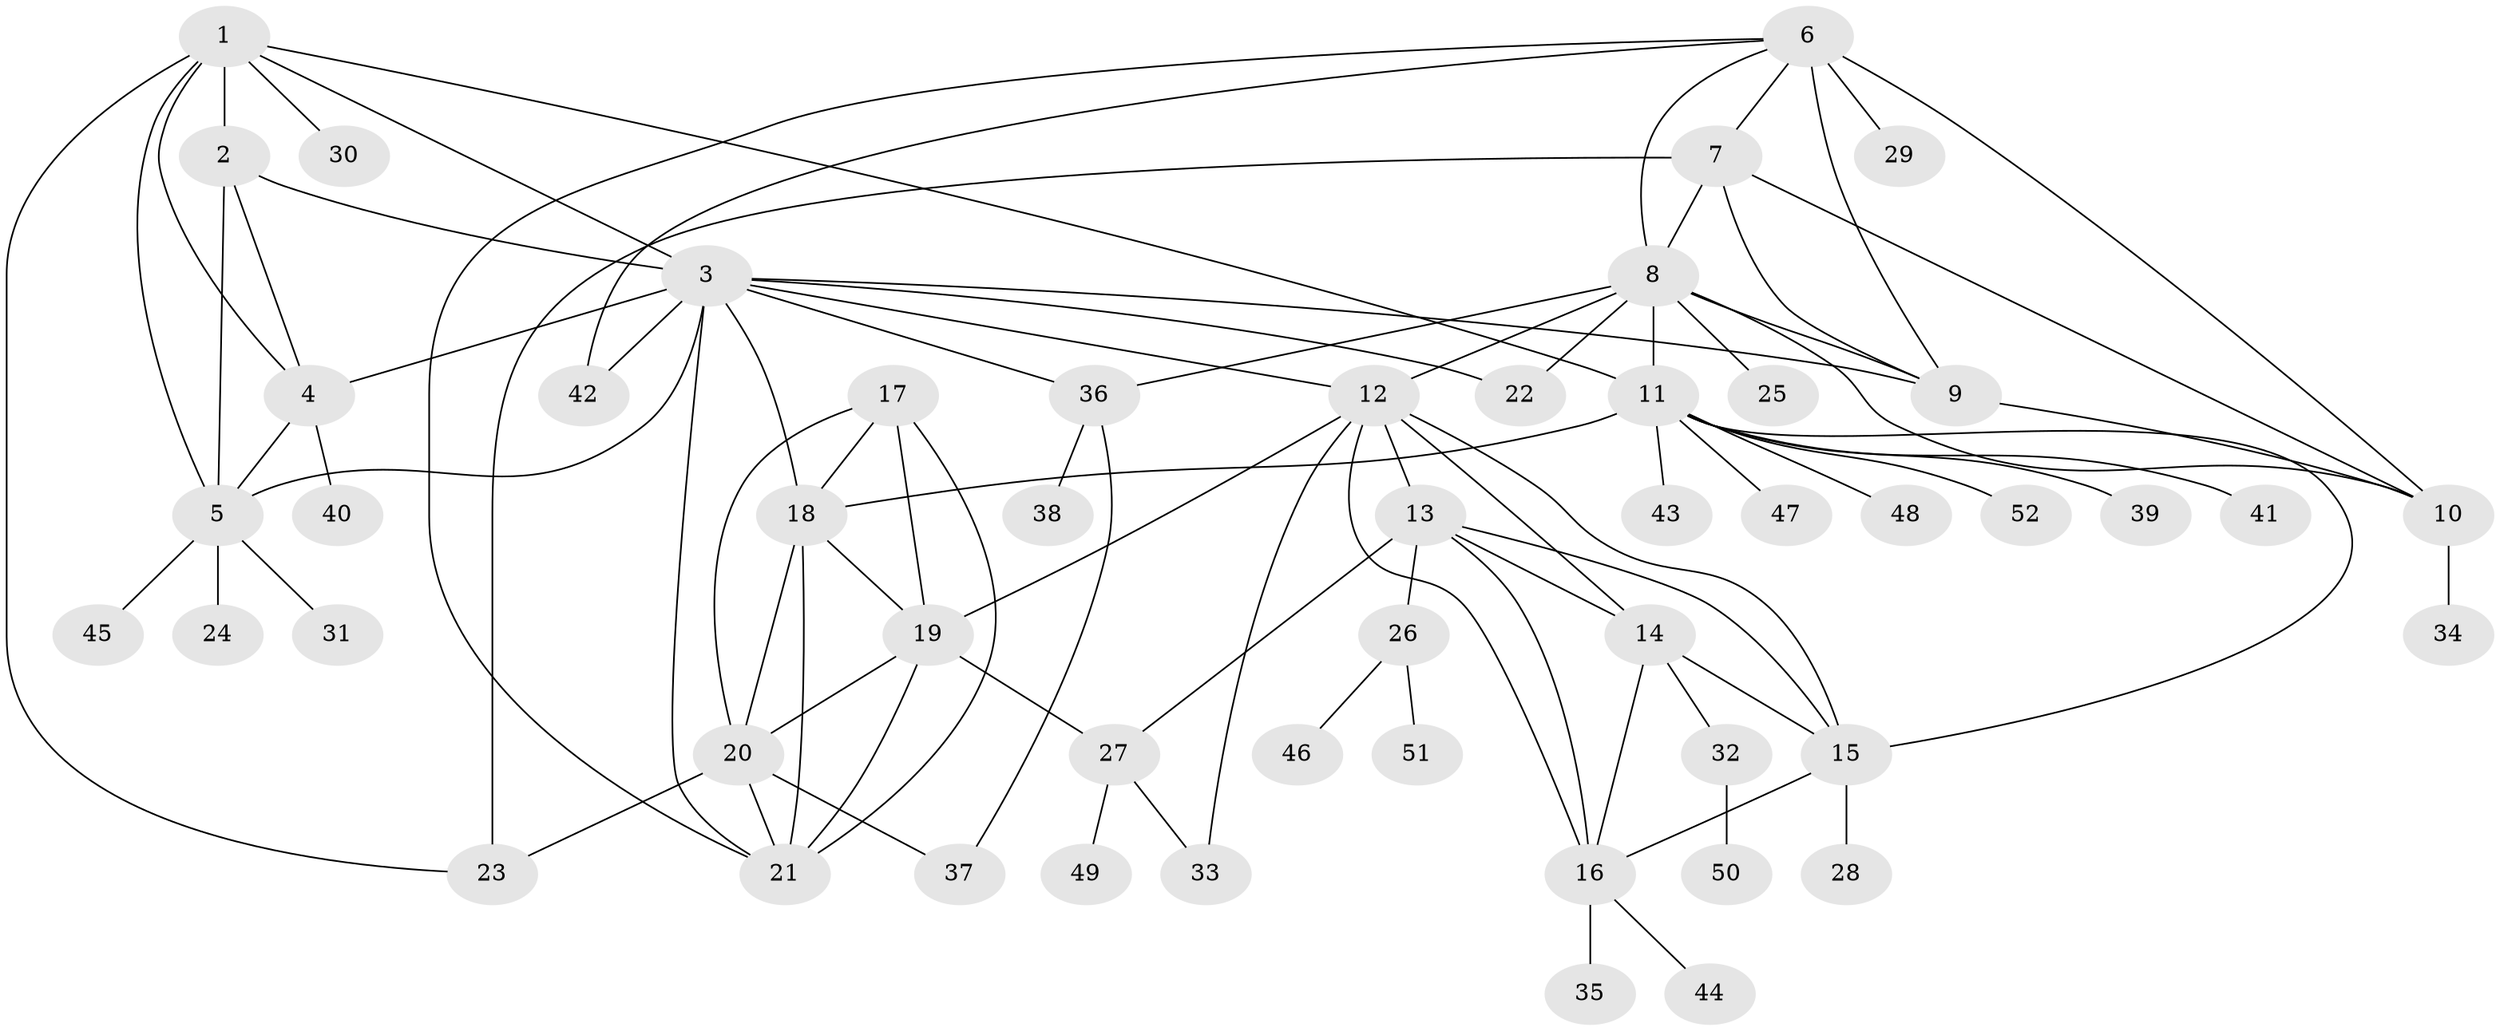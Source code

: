 // original degree distribution, {8: 0.02912621359223301, 6: 0.04854368932038835, 9: 0.038834951456310676, 10: 0.019417475728155338, 11: 0.019417475728155338, 4: 0.019417475728155338, 5: 0.038834951456310676, 7: 0.04854368932038835, 2: 0.1262135922330097, 1: 0.5631067961165048, 3: 0.04854368932038835}
// Generated by graph-tools (version 1.1) at 2025/37/03/09/25 02:37:26]
// undirected, 52 vertices, 90 edges
graph export_dot {
graph [start="1"]
  node [color=gray90,style=filled];
  1;
  2;
  3;
  4;
  5;
  6;
  7;
  8;
  9;
  10;
  11;
  12;
  13;
  14;
  15;
  16;
  17;
  18;
  19;
  20;
  21;
  22;
  23;
  24;
  25;
  26;
  27;
  28;
  29;
  30;
  31;
  32;
  33;
  34;
  35;
  36;
  37;
  38;
  39;
  40;
  41;
  42;
  43;
  44;
  45;
  46;
  47;
  48;
  49;
  50;
  51;
  52;
  1 -- 2 [weight=1.0];
  1 -- 3 [weight=1.0];
  1 -- 4 [weight=1.0];
  1 -- 5 [weight=1.0];
  1 -- 11 [weight=1.0];
  1 -- 23 [weight=1.0];
  1 -- 30 [weight=1.0];
  2 -- 3 [weight=2.0];
  2 -- 4 [weight=1.0];
  2 -- 5 [weight=1.0];
  3 -- 4 [weight=1.0];
  3 -- 5 [weight=1.0];
  3 -- 9 [weight=1.0];
  3 -- 12 [weight=1.0];
  3 -- 18 [weight=1.0];
  3 -- 21 [weight=1.0];
  3 -- 22 [weight=1.0];
  3 -- 36 [weight=1.0];
  3 -- 42 [weight=1.0];
  4 -- 5 [weight=1.0];
  4 -- 40 [weight=1.0];
  5 -- 24 [weight=2.0];
  5 -- 31 [weight=1.0];
  5 -- 45 [weight=1.0];
  6 -- 7 [weight=1.0];
  6 -- 8 [weight=1.0];
  6 -- 9 [weight=1.0];
  6 -- 10 [weight=1.0];
  6 -- 21 [weight=1.0];
  6 -- 29 [weight=3.0];
  6 -- 42 [weight=1.0];
  7 -- 8 [weight=1.0];
  7 -- 9 [weight=1.0];
  7 -- 10 [weight=1.0];
  7 -- 23 [weight=3.0];
  8 -- 9 [weight=1.0];
  8 -- 10 [weight=1.0];
  8 -- 11 [weight=1.0];
  8 -- 12 [weight=1.0];
  8 -- 22 [weight=1.0];
  8 -- 25 [weight=2.0];
  8 -- 36 [weight=1.0];
  9 -- 10 [weight=1.0];
  10 -- 34 [weight=1.0];
  11 -- 15 [weight=1.0];
  11 -- 18 [weight=1.0];
  11 -- 39 [weight=1.0];
  11 -- 41 [weight=1.0];
  11 -- 43 [weight=1.0];
  11 -- 47 [weight=1.0];
  11 -- 48 [weight=1.0];
  11 -- 52 [weight=1.0];
  12 -- 13 [weight=1.0];
  12 -- 14 [weight=1.0];
  12 -- 15 [weight=1.0];
  12 -- 16 [weight=1.0];
  12 -- 19 [weight=1.0];
  12 -- 33 [weight=1.0];
  13 -- 14 [weight=1.0];
  13 -- 15 [weight=1.0];
  13 -- 16 [weight=1.0];
  13 -- 26 [weight=1.0];
  13 -- 27 [weight=1.0];
  14 -- 15 [weight=1.0];
  14 -- 16 [weight=1.0];
  14 -- 32 [weight=1.0];
  15 -- 16 [weight=1.0];
  15 -- 28 [weight=1.0];
  16 -- 35 [weight=2.0];
  16 -- 44 [weight=1.0];
  17 -- 18 [weight=1.0];
  17 -- 19 [weight=1.0];
  17 -- 20 [weight=7.0];
  17 -- 21 [weight=1.0];
  18 -- 19 [weight=1.0];
  18 -- 20 [weight=1.0];
  18 -- 21 [weight=1.0];
  19 -- 20 [weight=1.0];
  19 -- 21 [weight=1.0];
  19 -- 27 [weight=4.0];
  20 -- 21 [weight=1.0];
  20 -- 23 [weight=1.0];
  20 -- 37 [weight=1.0];
  26 -- 46 [weight=1.0];
  26 -- 51 [weight=1.0];
  27 -- 33 [weight=1.0];
  27 -- 49 [weight=1.0];
  32 -- 50 [weight=1.0];
  36 -- 37 [weight=1.0];
  36 -- 38 [weight=1.0];
}
